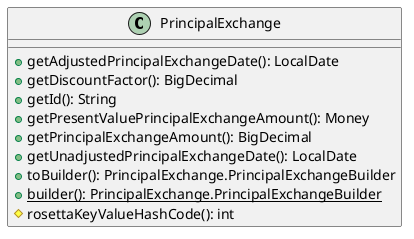 @startuml

    class PrincipalExchange [[PrincipalExchange.html]] {
        +getAdjustedPrincipalExchangeDate(): LocalDate
        +getDiscountFactor(): BigDecimal
        +getId(): String
        +getPresentValuePrincipalExchangeAmount(): Money
        +getPrincipalExchangeAmount(): BigDecimal
        +getUnadjustedPrincipalExchangeDate(): LocalDate
        +toBuilder(): PrincipalExchange.PrincipalExchangeBuilder
        {static} +builder(): PrincipalExchange.PrincipalExchangeBuilder
        #rosettaKeyValueHashCode(): int
    }

@enduml
